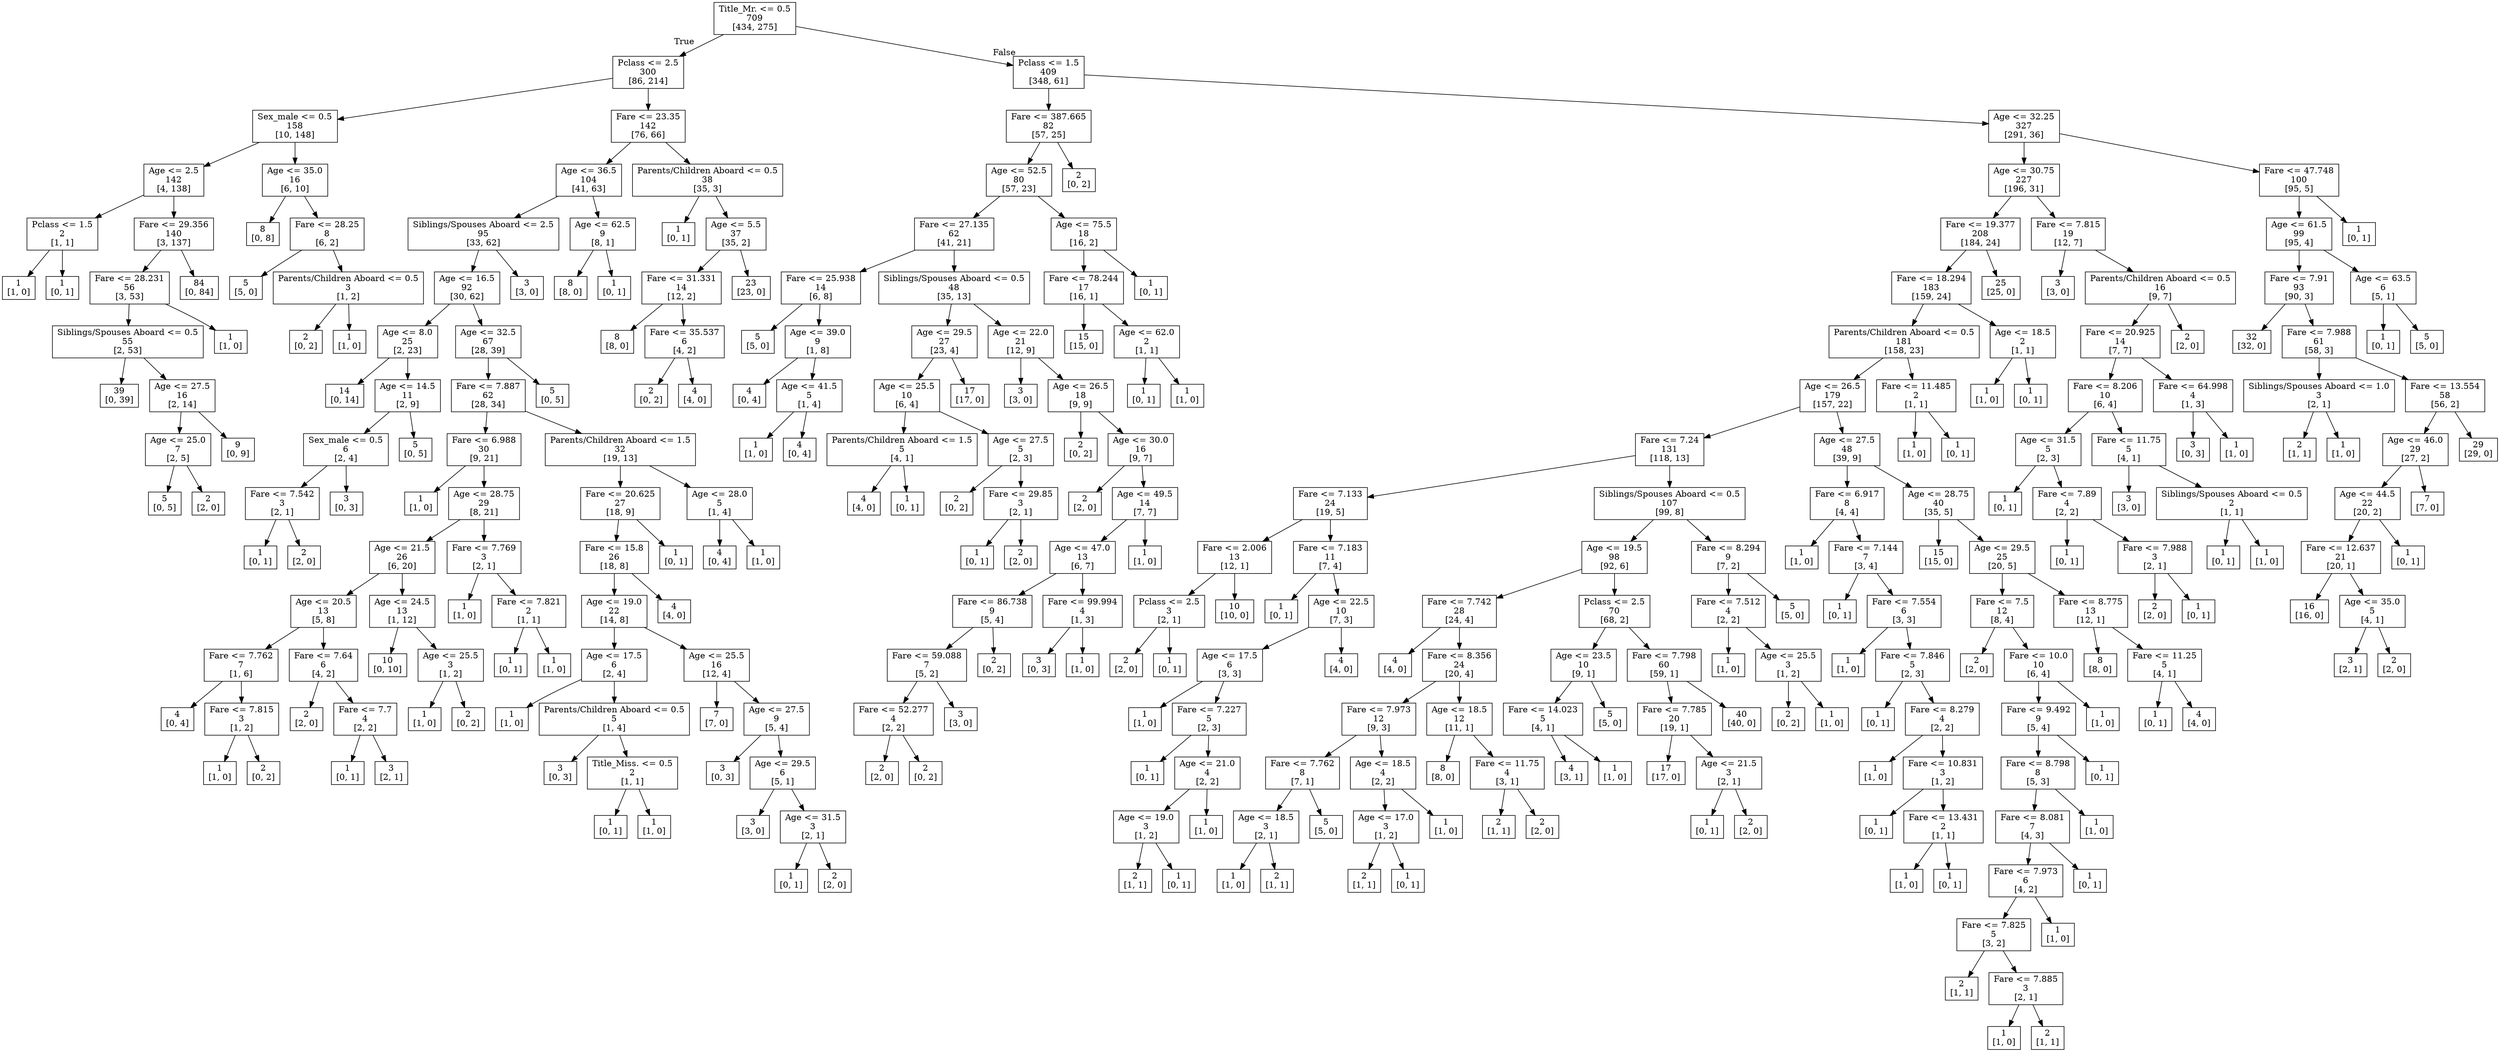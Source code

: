 digraph Tree {
node [shape=box] ;
0 [label="Title_Mr. <= 0.5\n709\n[434, 275]"] ;
1 [label="Pclass <= 2.5\n300\n[86, 214]"] ;
0 -> 1 [labeldistance=2.5, labelangle=45, headlabel="True"] ;
2 [label="Sex_male <= 0.5\n158\n[10, 148]"] ;
1 -> 2 ;
3 [label="Age <= 2.5\n142\n[4, 138]"] ;
2 -> 3 ;
4 [label="Pclass <= 1.5\n2\n[1, 1]"] ;
3 -> 4 ;
5 [label="1\n[1, 0]"] ;
4 -> 5 ;
6 [label="1\n[0, 1]"] ;
4 -> 6 ;
7 [label="Fare <= 29.356\n140\n[3, 137]"] ;
3 -> 7 ;
8 [label="Fare <= 28.231\n56\n[3, 53]"] ;
7 -> 8 ;
9 [label="Siblings/Spouses Aboard <= 0.5\n55\n[2, 53]"] ;
8 -> 9 ;
10 [label="39\n[0, 39]"] ;
9 -> 10 ;
11 [label="Age <= 27.5\n16\n[2, 14]"] ;
9 -> 11 ;
12 [label="Age <= 25.0\n7\n[2, 5]"] ;
11 -> 12 ;
13 [label="5\n[0, 5]"] ;
12 -> 13 ;
14 [label="2\n[2, 0]"] ;
12 -> 14 ;
15 [label="9\n[0, 9]"] ;
11 -> 15 ;
16 [label="1\n[1, 0]"] ;
8 -> 16 ;
17 [label="84\n[0, 84]"] ;
7 -> 17 ;
18 [label="Age <= 35.0\n16\n[6, 10]"] ;
2 -> 18 ;
19 [label="8\n[0, 8]"] ;
18 -> 19 ;
20 [label="Fare <= 28.25\n8\n[6, 2]"] ;
18 -> 20 ;
21 [label="5\n[5, 0]"] ;
20 -> 21 ;
22 [label="Parents/Children Aboard <= 0.5\n3\n[1, 2]"] ;
20 -> 22 ;
23 [label="2\n[0, 2]"] ;
22 -> 23 ;
24 [label="1\n[1, 0]"] ;
22 -> 24 ;
25 [label="Fare <= 23.35\n142\n[76, 66]"] ;
1 -> 25 ;
26 [label="Age <= 36.5\n104\n[41, 63]"] ;
25 -> 26 ;
27 [label="Siblings/Spouses Aboard <= 2.5\n95\n[33, 62]"] ;
26 -> 27 ;
28 [label="Age <= 16.5\n92\n[30, 62]"] ;
27 -> 28 ;
29 [label="Age <= 8.0\n25\n[2, 23]"] ;
28 -> 29 ;
30 [label="14\n[0, 14]"] ;
29 -> 30 ;
31 [label="Age <= 14.5\n11\n[2, 9]"] ;
29 -> 31 ;
32 [label="Sex_male <= 0.5\n6\n[2, 4]"] ;
31 -> 32 ;
33 [label="Fare <= 7.542\n3\n[2, 1]"] ;
32 -> 33 ;
34 [label="1\n[0, 1]"] ;
33 -> 34 ;
35 [label="2\n[2, 0]"] ;
33 -> 35 ;
36 [label="3\n[0, 3]"] ;
32 -> 36 ;
37 [label="5\n[0, 5]"] ;
31 -> 37 ;
38 [label="Age <= 32.5\n67\n[28, 39]"] ;
28 -> 38 ;
39 [label="Fare <= 7.887\n62\n[28, 34]"] ;
38 -> 39 ;
40 [label="Fare <= 6.988\n30\n[9, 21]"] ;
39 -> 40 ;
41 [label="1\n[1, 0]"] ;
40 -> 41 ;
42 [label="Age <= 28.75\n29\n[8, 21]"] ;
40 -> 42 ;
43 [label="Age <= 21.5\n26\n[6, 20]"] ;
42 -> 43 ;
44 [label="Age <= 20.5\n13\n[5, 8]"] ;
43 -> 44 ;
45 [label="Fare <= 7.762\n7\n[1, 6]"] ;
44 -> 45 ;
46 [label="4\n[0, 4]"] ;
45 -> 46 ;
47 [label="Fare <= 7.815\n3\n[1, 2]"] ;
45 -> 47 ;
48 [label="1\n[1, 0]"] ;
47 -> 48 ;
49 [label="2\n[0, 2]"] ;
47 -> 49 ;
50 [label="Fare <= 7.64\n6\n[4, 2]"] ;
44 -> 50 ;
51 [label="2\n[2, 0]"] ;
50 -> 51 ;
52 [label="Fare <= 7.7\n4\n[2, 2]"] ;
50 -> 52 ;
53 [label="1\n[0, 1]"] ;
52 -> 53 ;
54 [label="3\n[2, 1]"] ;
52 -> 54 ;
55 [label="Age <= 24.5\n13\n[1, 12]"] ;
43 -> 55 ;
56 [label="10\n[0, 10]"] ;
55 -> 56 ;
57 [label="Age <= 25.5\n3\n[1, 2]"] ;
55 -> 57 ;
58 [label="1\n[1, 0]"] ;
57 -> 58 ;
59 [label="2\n[0, 2]"] ;
57 -> 59 ;
60 [label="Fare <= 7.769\n3\n[2, 1]"] ;
42 -> 60 ;
61 [label="1\n[1, 0]"] ;
60 -> 61 ;
62 [label="Fare <= 7.821\n2\n[1, 1]"] ;
60 -> 62 ;
63 [label="1\n[0, 1]"] ;
62 -> 63 ;
64 [label="1\n[1, 0]"] ;
62 -> 64 ;
65 [label="Parents/Children Aboard <= 1.5\n32\n[19, 13]"] ;
39 -> 65 ;
66 [label="Fare <= 20.625\n27\n[18, 9]"] ;
65 -> 66 ;
67 [label="Fare <= 15.8\n26\n[18, 8]"] ;
66 -> 67 ;
68 [label="Age <= 19.0\n22\n[14, 8]"] ;
67 -> 68 ;
69 [label="Age <= 17.5\n6\n[2, 4]"] ;
68 -> 69 ;
70 [label="1\n[1, 0]"] ;
69 -> 70 ;
71 [label="Parents/Children Aboard <= 0.5\n5\n[1, 4]"] ;
69 -> 71 ;
72 [label="3\n[0, 3]"] ;
71 -> 72 ;
73 [label="Title_Miss. <= 0.5\n2\n[1, 1]"] ;
71 -> 73 ;
74 [label="1\n[0, 1]"] ;
73 -> 74 ;
75 [label="1\n[1, 0]"] ;
73 -> 75 ;
76 [label="Age <= 25.5\n16\n[12, 4]"] ;
68 -> 76 ;
77 [label="7\n[7, 0]"] ;
76 -> 77 ;
78 [label="Age <= 27.5\n9\n[5, 4]"] ;
76 -> 78 ;
79 [label="3\n[0, 3]"] ;
78 -> 79 ;
80 [label="Age <= 29.5\n6\n[5, 1]"] ;
78 -> 80 ;
81 [label="3\n[3, 0]"] ;
80 -> 81 ;
82 [label="Age <= 31.5\n3\n[2, 1]"] ;
80 -> 82 ;
83 [label="1\n[0, 1]"] ;
82 -> 83 ;
84 [label="2\n[2, 0]"] ;
82 -> 84 ;
85 [label="4\n[4, 0]"] ;
67 -> 85 ;
86 [label="1\n[0, 1]"] ;
66 -> 86 ;
87 [label="Age <= 28.0\n5\n[1, 4]"] ;
65 -> 87 ;
88 [label="4\n[0, 4]"] ;
87 -> 88 ;
89 [label="1\n[1, 0]"] ;
87 -> 89 ;
90 [label="5\n[0, 5]"] ;
38 -> 90 ;
91 [label="3\n[3, 0]"] ;
27 -> 91 ;
92 [label="Age <= 62.5\n9\n[8, 1]"] ;
26 -> 92 ;
93 [label="8\n[8, 0]"] ;
92 -> 93 ;
94 [label="1\n[0, 1]"] ;
92 -> 94 ;
95 [label="Parents/Children Aboard <= 0.5\n38\n[35, 3]"] ;
25 -> 95 ;
96 [label="1\n[0, 1]"] ;
95 -> 96 ;
97 [label="Age <= 5.5\n37\n[35, 2]"] ;
95 -> 97 ;
98 [label="Fare <= 31.331\n14\n[12, 2]"] ;
97 -> 98 ;
99 [label="8\n[8, 0]"] ;
98 -> 99 ;
100 [label="Fare <= 35.537\n6\n[4, 2]"] ;
98 -> 100 ;
101 [label="2\n[0, 2]"] ;
100 -> 101 ;
102 [label="4\n[4, 0]"] ;
100 -> 102 ;
103 [label="23\n[23, 0]"] ;
97 -> 103 ;
104 [label="Pclass <= 1.5\n409\n[348, 61]"] ;
0 -> 104 [labeldistance=2.5, labelangle=-45, headlabel="False"] ;
105 [label="Fare <= 387.665\n82\n[57, 25]"] ;
104 -> 105 ;
106 [label="Age <= 52.5\n80\n[57, 23]"] ;
105 -> 106 ;
107 [label="Fare <= 27.135\n62\n[41, 21]"] ;
106 -> 107 ;
108 [label="Fare <= 25.938\n14\n[6, 8]"] ;
107 -> 108 ;
109 [label="5\n[5, 0]"] ;
108 -> 109 ;
110 [label="Age <= 39.0\n9\n[1, 8]"] ;
108 -> 110 ;
111 [label="4\n[0, 4]"] ;
110 -> 111 ;
112 [label="Age <= 41.5\n5\n[1, 4]"] ;
110 -> 112 ;
113 [label="1\n[1, 0]"] ;
112 -> 113 ;
114 [label="4\n[0, 4]"] ;
112 -> 114 ;
115 [label="Siblings/Spouses Aboard <= 0.5\n48\n[35, 13]"] ;
107 -> 115 ;
116 [label="Age <= 29.5\n27\n[23, 4]"] ;
115 -> 116 ;
117 [label="Age <= 25.5\n10\n[6, 4]"] ;
116 -> 117 ;
118 [label="Parents/Children Aboard <= 1.5\n5\n[4, 1]"] ;
117 -> 118 ;
119 [label="4\n[4, 0]"] ;
118 -> 119 ;
120 [label="1\n[0, 1]"] ;
118 -> 120 ;
121 [label="Age <= 27.5\n5\n[2, 3]"] ;
117 -> 121 ;
122 [label="2\n[0, 2]"] ;
121 -> 122 ;
123 [label="Fare <= 29.85\n3\n[2, 1]"] ;
121 -> 123 ;
124 [label="1\n[0, 1]"] ;
123 -> 124 ;
125 [label="2\n[2, 0]"] ;
123 -> 125 ;
126 [label="17\n[17, 0]"] ;
116 -> 126 ;
127 [label="Age <= 22.0\n21\n[12, 9]"] ;
115 -> 127 ;
128 [label="3\n[3, 0]"] ;
127 -> 128 ;
129 [label="Age <= 26.5\n18\n[9, 9]"] ;
127 -> 129 ;
130 [label="2\n[0, 2]"] ;
129 -> 130 ;
131 [label="Age <= 30.0\n16\n[9, 7]"] ;
129 -> 131 ;
132 [label="2\n[2, 0]"] ;
131 -> 132 ;
133 [label="Age <= 49.5\n14\n[7, 7]"] ;
131 -> 133 ;
134 [label="Age <= 47.0\n13\n[6, 7]"] ;
133 -> 134 ;
135 [label="Fare <= 86.738\n9\n[5, 4]"] ;
134 -> 135 ;
136 [label="Fare <= 59.088\n7\n[5, 2]"] ;
135 -> 136 ;
137 [label="Fare <= 52.277\n4\n[2, 2]"] ;
136 -> 137 ;
138 [label="2\n[2, 0]"] ;
137 -> 138 ;
139 [label="2\n[0, 2]"] ;
137 -> 139 ;
140 [label="3\n[3, 0]"] ;
136 -> 140 ;
141 [label="2\n[0, 2]"] ;
135 -> 141 ;
142 [label="Fare <= 99.994\n4\n[1, 3]"] ;
134 -> 142 ;
143 [label="3\n[0, 3]"] ;
142 -> 143 ;
144 [label="1\n[1, 0]"] ;
142 -> 144 ;
145 [label="1\n[1, 0]"] ;
133 -> 145 ;
146 [label="Age <= 75.5\n18\n[16, 2]"] ;
106 -> 146 ;
147 [label="Fare <= 78.244\n17\n[16, 1]"] ;
146 -> 147 ;
148 [label="15\n[15, 0]"] ;
147 -> 148 ;
149 [label="Age <= 62.0\n2\n[1, 1]"] ;
147 -> 149 ;
150 [label="1\n[0, 1]"] ;
149 -> 150 ;
151 [label="1\n[1, 0]"] ;
149 -> 151 ;
152 [label="1\n[0, 1]"] ;
146 -> 152 ;
153 [label="2\n[0, 2]"] ;
105 -> 153 ;
154 [label="Age <= 32.25\n327\n[291, 36]"] ;
104 -> 154 ;
155 [label="Age <= 30.75\n227\n[196, 31]"] ;
154 -> 155 ;
156 [label="Fare <= 19.377\n208\n[184, 24]"] ;
155 -> 156 ;
157 [label="Fare <= 18.294\n183\n[159, 24]"] ;
156 -> 157 ;
158 [label="Parents/Children Aboard <= 0.5\n181\n[158, 23]"] ;
157 -> 158 ;
159 [label="Age <= 26.5\n179\n[157, 22]"] ;
158 -> 159 ;
160 [label="Fare <= 7.24\n131\n[118, 13]"] ;
159 -> 160 ;
161 [label="Fare <= 7.133\n24\n[19, 5]"] ;
160 -> 161 ;
162 [label="Fare <= 2.006\n13\n[12, 1]"] ;
161 -> 162 ;
163 [label="Pclass <= 2.5\n3\n[2, 1]"] ;
162 -> 163 ;
164 [label="2\n[2, 0]"] ;
163 -> 164 ;
165 [label="1\n[0, 1]"] ;
163 -> 165 ;
166 [label="10\n[10, 0]"] ;
162 -> 166 ;
167 [label="Fare <= 7.183\n11\n[7, 4]"] ;
161 -> 167 ;
168 [label="1\n[0, 1]"] ;
167 -> 168 ;
169 [label="Age <= 22.5\n10\n[7, 3]"] ;
167 -> 169 ;
170 [label="Age <= 17.5\n6\n[3, 3]"] ;
169 -> 170 ;
171 [label="1\n[1, 0]"] ;
170 -> 171 ;
172 [label="Fare <= 7.227\n5\n[2, 3]"] ;
170 -> 172 ;
173 [label="1\n[0, 1]"] ;
172 -> 173 ;
174 [label="Age <= 21.0\n4\n[2, 2]"] ;
172 -> 174 ;
175 [label="Age <= 19.0\n3\n[1, 2]"] ;
174 -> 175 ;
176 [label="2\n[1, 1]"] ;
175 -> 176 ;
177 [label="1\n[0, 1]"] ;
175 -> 177 ;
178 [label="1\n[1, 0]"] ;
174 -> 178 ;
179 [label="4\n[4, 0]"] ;
169 -> 179 ;
180 [label="Siblings/Spouses Aboard <= 0.5\n107\n[99, 8]"] ;
160 -> 180 ;
181 [label="Age <= 19.5\n98\n[92, 6]"] ;
180 -> 181 ;
182 [label="Fare <= 7.742\n28\n[24, 4]"] ;
181 -> 182 ;
183 [label="4\n[4, 0]"] ;
182 -> 183 ;
184 [label="Fare <= 8.356\n24\n[20, 4]"] ;
182 -> 184 ;
185 [label="Fare <= 7.973\n12\n[9, 3]"] ;
184 -> 185 ;
186 [label="Fare <= 7.762\n8\n[7, 1]"] ;
185 -> 186 ;
187 [label="Age <= 18.5\n3\n[2, 1]"] ;
186 -> 187 ;
188 [label="1\n[1, 0]"] ;
187 -> 188 ;
189 [label="2\n[1, 1]"] ;
187 -> 189 ;
190 [label="5\n[5, 0]"] ;
186 -> 190 ;
191 [label="Age <= 18.5\n4\n[2, 2]"] ;
185 -> 191 ;
192 [label="Age <= 17.0\n3\n[1, 2]"] ;
191 -> 192 ;
193 [label="2\n[1, 1]"] ;
192 -> 193 ;
194 [label="1\n[0, 1]"] ;
192 -> 194 ;
195 [label="1\n[1, 0]"] ;
191 -> 195 ;
196 [label="Age <= 18.5\n12\n[11, 1]"] ;
184 -> 196 ;
197 [label="8\n[8, 0]"] ;
196 -> 197 ;
198 [label="Fare <= 11.75\n4\n[3, 1]"] ;
196 -> 198 ;
199 [label="2\n[1, 1]"] ;
198 -> 199 ;
200 [label="2\n[2, 0]"] ;
198 -> 200 ;
201 [label="Pclass <= 2.5\n70\n[68, 2]"] ;
181 -> 201 ;
202 [label="Age <= 23.5\n10\n[9, 1]"] ;
201 -> 202 ;
203 [label="Fare <= 14.023\n5\n[4, 1]"] ;
202 -> 203 ;
204 [label="4\n[3, 1]"] ;
203 -> 204 ;
205 [label="1\n[1, 0]"] ;
203 -> 205 ;
206 [label="5\n[5, 0]"] ;
202 -> 206 ;
207 [label="Fare <= 7.798\n60\n[59, 1]"] ;
201 -> 207 ;
208 [label="Fare <= 7.785\n20\n[19, 1]"] ;
207 -> 208 ;
209 [label="17\n[17, 0]"] ;
208 -> 209 ;
210 [label="Age <= 21.5\n3\n[2, 1]"] ;
208 -> 210 ;
211 [label="1\n[0, 1]"] ;
210 -> 211 ;
212 [label="2\n[2, 0]"] ;
210 -> 212 ;
213 [label="40\n[40, 0]"] ;
207 -> 213 ;
214 [label="Fare <= 8.294\n9\n[7, 2]"] ;
180 -> 214 ;
215 [label="Fare <= 7.512\n4\n[2, 2]"] ;
214 -> 215 ;
216 [label="1\n[1, 0]"] ;
215 -> 216 ;
217 [label="Age <= 25.5\n3\n[1, 2]"] ;
215 -> 217 ;
218 [label="2\n[0, 2]"] ;
217 -> 218 ;
219 [label="1\n[1, 0]"] ;
217 -> 219 ;
220 [label="5\n[5, 0]"] ;
214 -> 220 ;
221 [label="Age <= 27.5\n48\n[39, 9]"] ;
159 -> 221 ;
222 [label="Fare <= 6.917\n8\n[4, 4]"] ;
221 -> 222 ;
223 [label="1\n[1, 0]"] ;
222 -> 223 ;
224 [label="Fare <= 7.144\n7\n[3, 4]"] ;
222 -> 224 ;
225 [label="1\n[0, 1]"] ;
224 -> 225 ;
226 [label="Fare <= 7.554\n6\n[3, 3]"] ;
224 -> 226 ;
227 [label="1\n[1, 0]"] ;
226 -> 227 ;
228 [label="Fare <= 7.846\n5\n[2, 3]"] ;
226 -> 228 ;
229 [label="1\n[0, 1]"] ;
228 -> 229 ;
230 [label="Fare <= 8.279\n4\n[2, 2]"] ;
228 -> 230 ;
231 [label="1\n[1, 0]"] ;
230 -> 231 ;
232 [label="Fare <= 10.831\n3\n[1, 2]"] ;
230 -> 232 ;
233 [label="1\n[0, 1]"] ;
232 -> 233 ;
234 [label="Fare <= 13.431\n2\n[1, 1]"] ;
232 -> 234 ;
235 [label="1\n[1, 0]"] ;
234 -> 235 ;
236 [label="1\n[0, 1]"] ;
234 -> 236 ;
237 [label="Age <= 28.75\n40\n[35, 5]"] ;
221 -> 237 ;
238 [label="15\n[15, 0]"] ;
237 -> 238 ;
239 [label="Age <= 29.5\n25\n[20, 5]"] ;
237 -> 239 ;
240 [label="Fare <= 7.5\n12\n[8, 4]"] ;
239 -> 240 ;
241 [label="2\n[2, 0]"] ;
240 -> 241 ;
242 [label="Fare <= 10.0\n10\n[6, 4]"] ;
240 -> 242 ;
243 [label="Fare <= 9.492\n9\n[5, 4]"] ;
242 -> 243 ;
244 [label="Fare <= 8.798\n8\n[5, 3]"] ;
243 -> 244 ;
245 [label="Fare <= 8.081\n7\n[4, 3]"] ;
244 -> 245 ;
246 [label="Fare <= 7.973\n6\n[4, 2]"] ;
245 -> 246 ;
247 [label="Fare <= 7.825\n5\n[3, 2]"] ;
246 -> 247 ;
248 [label="2\n[1, 1]"] ;
247 -> 248 ;
249 [label="Fare <= 7.885\n3\n[2, 1]"] ;
247 -> 249 ;
250 [label="1\n[1, 0]"] ;
249 -> 250 ;
251 [label="2\n[1, 1]"] ;
249 -> 251 ;
252 [label="1\n[1, 0]"] ;
246 -> 252 ;
253 [label="1\n[0, 1]"] ;
245 -> 253 ;
254 [label="1\n[1, 0]"] ;
244 -> 254 ;
255 [label="1\n[0, 1]"] ;
243 -> 255 ;
256 [label="1\n[1, 0]"] ;
242 -> 256 ;
257 [label="Fare <= 8.775\n13\n[12, 1]"] ;
239 -> 257 ;
258 [label="8\n[8, 0]"] ;
257 -> 258 ;
259 [label="Fare <= 11.25\n5\n[4, 1]"] ;
257 -> 259 ;
260 [label="1\n[0, 1]"] ;
259 -> 260 ;
261 [label="4\n[4, 0]"] ;
259 -> 261 ;
262 [label="Fare <= 11.485\n2\n[1, 1]"] ;
158 -> 262 ;
263 [label="1\n[1, 0]"] ;
262 -> 263 ;
264 [label="1\n[0, 1]"] ;
262 -> 264 ;
265 [label="Age <= 18.5\n2\n[1, 1]"] ;
157 -> 265 ;
266 [label="1\n[1, 0]"] ;
265 -> 266 ;
267 [label="1\n[0, 1]"] ;
265 -> 267 ;
268 [label="25\n[25, 0]"] ;
156 -> 268 ;
269 [label="Fare <= 7.815\n19\n[12, 7]"] ;
155 -> 269 ;
270 [label="3\n[3, 0]"] ;
269 -> 270 ;
271 [label="Parents/Children Aboard <= 0.5\n16\n[9, 7]"] ;
269 -> 271 ;
272 [label="Fare <= 20.925\n14\n[7, 7]"] ;
271 -> 272 ;
273 [label="Fare <= 8.206\n10\n[6, 4]"] ;
272 -> 273 ;
274 [label="Age <= 31.5\n5\n[2, 3]"] ;
273 -> 274 ;
275 [label="1\n[0, 1]"] ;
274 -> 275 ;
276 [label="Fare <= 7.89\n4\n[2, 2]"] ;
274 -> 276 ;
277 [label="1\n[0, 1]"] ;
276 -> 277 ;
278 [label="Fare <= 7.988\n3\n[2, 1]"] ;
276 -> 278 ;
279 [label="2\n[2, 0]"] ;
278 -> 279 ;
280 [label="1\n[0, 1]"] ;
278 -> 280 ;
281 [label="Fare <= 11.75\n5\n[4, 1]"] ;
273 -> 281 ;
282 [label="3\n[3, 0]"] ;
281 -> 282 ;
283 [label="Siblings/Spouses Aboard <= 0.5\n2\n[1, 1]"] ;
281 -> 283 ;
284 [label="1\n[0, 1]"] ;
283 -> 284 ;
285 [label="1\n[1, 0]"] ;
283 -> 285 ;
286 [label="Fare <= 64.998\n4\n[1, 3]"] ;
272 -> 286 ;
287 [label="3\n[0, 3]"] ;
286 -> 287 ;
288 [label="1\n[1, 0]"] ;
286 -> 288 ;
289 [label="2\n[2, 0]"] ;
271 -> 289 ;
290 [label="Fare <= 47.748\n100\n[95, 5]"] ;
154 -> 290 ;
291 [label="Age <= 61.5\n99\n[95, 4]"] ;
290 -> 291 ;
292 [label="Fare <= 7.91\n93\n[90, 3]"] ;
291 -> 292 ;
293 [label="32\n[32, 0]"] ;
292 -> 293 ;
294 [label="Fare <= 7.988\n61\n[58, 3]"] ;
292 -> 294 ;
295 [label="Siblings/Spouses Aboard <= 1.0\n3\n[2, 1]"] ;
294 -> 295 ;
296 [label="2\n[1, 1]"] ;
295 -> 296 ;
297 [label="1\n[1, 0]"] ;
295 -> 297 ;
298 [label="Fare <= 13.554\n58\n[56, 2]"] ;
294 -> 298 ;
299 [label="Age <= 46.0\n29\n[27, 2]"] ;
298 -> 299 ;
300 [label="Age <= 44.5\n22\n[20, 2]"] ;
299 -> 300 ;
301 [label="Fare <= 12.637\n21\n[20, 1]"] ;
300 -> 301 ;
302 [label="16\n[16, 0]"] ;
301 -> 302 ;
303 [label="Age <= 35.0\n5\n[4, 1]"] ;
301 -> 303 ;
304 [label="3\n[2, 1]"] ;
303 -> 304 ;
305 [label="2\n[2, 0]"] ;
303 -> 305 ;
306 [label="1\n[0, 1]"] ;
300 -> 306 ;
307 [label="7\n[7, 0]"] ;
299 -> 307 ;
308 [label="29\n[29, 0]"] ;
298 -> 308 ;
309 [label="Age <= 63.5\n6\n[5, 1]"] ;
291 -> 309 ;
310 [label="1\n[0, 1]"] ;
309 -> 310 ;
311 [label="5\n[5, 0]"] ;
309 -> 311 ;
312 [label="1\n[0, 1]"] ;
290 -> 312 ;
}